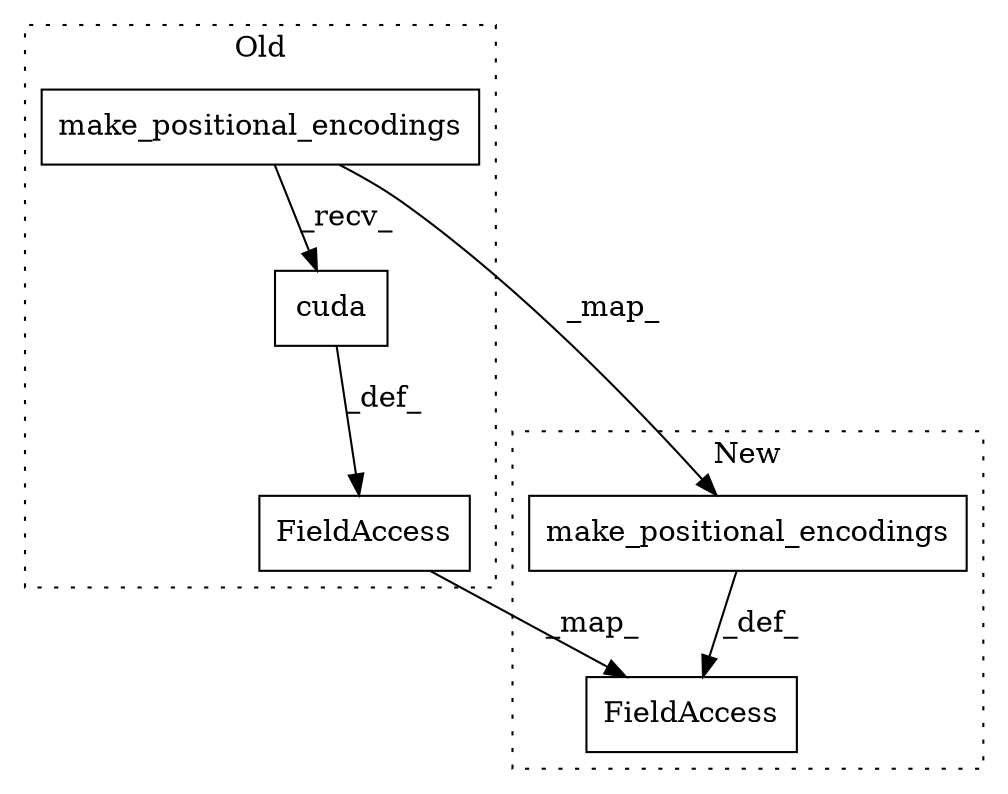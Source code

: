 digraph G {
subgraph cluster0 {
1 [label="make_positional_encodings" a="32" s="825,869" l="26,1" shape="box"];
4 [label="FieldAccess" a="22" s="812" l="7" shape="box"];
5 [label="cuda" a="32" s="871" l="6" shape="box"];
label = "Old";
style="dotted";
}
subgraph cluster1 {
2 [label="make_positional_encodings" a="32" s="825,869" l="26,1" shape="box"];
3 [label="FieldAccess" a="22" s="812" l="7" shape="box"];
label = "New";
style="dotted";
}
1 -> 5 [label="_recv_"];
1 -> 2 [label="_map_"];
2 -> 3 [label="_def_"];
4 -> 3 [label="_map_"];
5 -> 4 [label="_def_"];
}